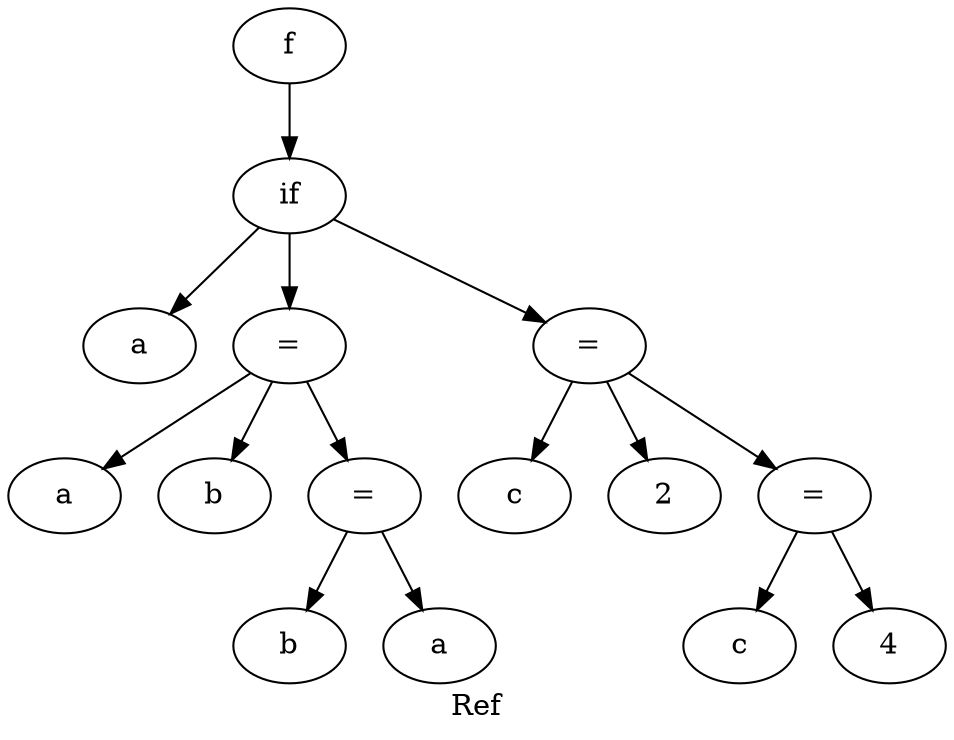 digraph {
label="Ref";
x556b66345930 -> x556b663451e0
x556b663451e0 -> x556b66344980
x556b663451e0 -> x556b66344d40
x556b663451e0 -> x556b66345520
x556b66344d40 -> x556b66344b60
x556b66344d40 -> x556b66344cd0
x556b66344d40 -> x556b66345090
x556b66345090 -> x556b66344eb0
x556b66345090 -> x556b66345020
x556b66345520 -> x556b66345360
x556b66345520 -> x556b66345440
x556b66345520 -> x556b66345850
x556b66345850 -> x556b66345690
x556b66345850 -> x556b66345770
x556b66345930 [label="f"];
x556b663451e0 [label="if"];
x556b66344980 [label="a"];
x556b66344d40 [label="="];
x556b66344b60 [label="a"];
x556b66344cd0 [label="b"];
x556b66345090 [label="="];
x556b66344eb0 [label="b"];
x556b66345020 [label="a"];
x556b66345520 [label="="];
x556b66345360 [label="c"];
x556b66345440 [label="2"];
x556b66345850 [label="="];
x556b66345690 [label="c"];
x556b66345770 [label="4"];
}
